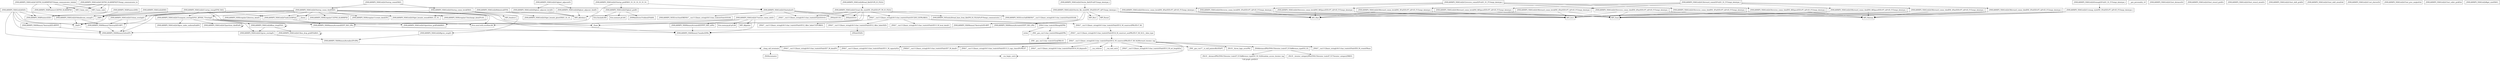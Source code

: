 digraph "Call graph: grid2d.ll" {
	label="Call graph: grid2d.ll";

	Node0x5633900b3960 [shape=record,label="{_ZN9LAMMPS_NS6Memory7destroyIiEEvRPPPT_}"];
	Node0x5633900b3960 -> Node0x56339009e5d0;
	Node0x56338fff0290 [shape=record,label="{_ZN9LAMMPS_NS6Grid2dC2EPNS_6LAMMPSEP19ompi_communicator_tii}"];
	Node0x56338fff0290 -> Node0x56339001db50;
	Node0x56338fff0290 -> Node0x56338fffb400;
	Node0x56338fff0290 -> Node0x56338ffe4b90;
	Node0x56338fff0290 -> Node0x563390025d00;
	Node0x56339001db50 [shape=record,label="{_ZN9LAMMPS_NS8PointersC2EPNS_6LAMMPSE}"];
	Node0x56338fffb400 [shape=record,label="{MPI_Comm_rank}"];
	Node0x56339003f270 [shape=record,label="{__gxx_personality_v0}"];
	Node0x56338ffe4b90 [shape=record,label="{MPI_Comm_size}"];
	Node0x56339002ed10 [shape=record,label="{_ZN9LAMMPS_NS6Grid2dC2EPNS_6LAMMPSEP19ompi_communicator_tiiiiiiiiii}"];
	Node0x56339002ed10 -> Node0x56339001db50;
	Node0x56339002ed10 -> Node0x56338fffb400;
	Node0x56339002ed10 -> Node0x56338ffe4b90;
	Node0x56339002ed10 -> Node0x56339002c070;
	Node0x56339002ed10 -> Node0x563390025d00;
	Node0x56339002c070 [shape=record,label="{_ZN9LAMMPS_NS6Grid2d10initializeEv}"];
	Node0x56339002c070 -> Node0x563390027fd0;
	Node0x56339002c070 -> Node0x563390067d80;
	Node0x56339002c070 -> Node0x5633900633a0;
	Node0x56339002c070 -> Node0x56339006d9e0;
	Node0x56339002c070 -> Node0x563390079390;
	Node0x56339002c070 -> Node0x5633900737b0;
	Node0x56338ff5cf10 [shape=record,label="{_ZN9LAMMPS_NS6Grid2d18proc_index_uniformEiidiPd}"];
	Node0x5633900adda0 [shape=record,label="{_ZN9LAMMPS_NS6Grid2dD2Ev}"];
	Node0x5633900adda0 -> Node0x5633900a8020;
	Node0x5633900adda0 -> Node0x5633900bf2b0;
	Node0x5633900adda0 -> Node0x56339009e5d0;
	Node0x5633900adda0 -> Node0x563390084cf0;
	Node0x5633900adda0 -> Node0x563390025d00;
	Node0x5633900adda0 -> Node0x5633900b3960;
	Node0x5633900adda0 -> Node0x5633900c5030;
	Node0x5633900a8020 [shape=record,label="{_ZN9LAMMPS_NS6Memory7destroyIiEEvRPT_}"];
	Node0x5633900a8020 -> Node0x56339009e5d0;
	Node0x5633900bf2b0 [shape=record,label="{__clang_call_terminate}"];
	Node0x5633900bf2b0 -> Node0x5633900b96f0;
	Node0x5633900bf2b0 -> Node0x5633900d5b10;
	Node0x5633900b96f0 [shape=record,label="{__cxa_begin_catch}"];
	Node0x5633900d5b10 [shape=record,label="{_ZSt9terminatev}"];
	Node0x56339009e5d0 [shape=record,label="{_ZN9LAMMPS_NS6Memory5sfreeEPv}"];
	Node0x563390084cf0 [shape=record,label="{_ZdaPv}"];
	Node0x563390101100 [shape=record,label="{_ZN9LAMMPS_NS6Grid2d13clean_overlapEv}"];
	Node0x563390101100 -> Node0x5633900a8020;
	Node0x563390101100 -> Node0x56339009e5d0;
	Node0x5633900c5030 [shape=record,label="{_ZN9LAMMPS_NS6Grid2d16deallocate_remapEv}"];
	Node0x5633900c5030 -> Node0x5633900a8020;
	Node0x5633900c5030 -> Node0x563390084cf0;
	Node0x5633900ea8a0 [shape=record,label="{_ZN9LAMMPS_NS6Grid2dD0Ev}"];
	Node0x5633900ea8a0 -> Node0x5633900e5b80;
	Node0x5633900e5b80 [shape=record,label="{_ZdlPv}"];
	Node0x5633900e13c0 [shape=record,label="{_ZN9LAMMPS_NS6Grid2d12set_distanceEd}"];
	Node0x5633900d6020 [shape=record,label="{_ZN9LAMMPS_NS6Grid2d16set_stencil_gridEii}"];
	Node0x56338ff5ec80 [shape=record,label="{_ZN9LAMMPS_NS6Grid2d16set_stencil_atomEii}"];
	Node0x56338ff4cef0 [shape=record,label="{_ZN9LAMMPS_NS6Grid2d14set_shift_gridEd}"];
	Node0x56338ff4d000 [shape=record,label="{_ZN9LAMMPS_NS6Grid2d14set_shift_atomEdd}"];
	Node0x563390126e80 [shape=record,label="{_ZN9LAMMPS_NS6Grid2d11set_yfactorEd}"];
	Node0x56338ff33140 [shape=record,label="{_ZN9LAMMPS_NS6Grid2d15set_proc_neighsEiiii}"];
	Node0x56338ff333c0 [shape=record,label="{_ZN9LAMMPS_NS6Grid2d15set_caller_gridEiiii}"];
	Node0x56338ff33b00 [shape=record,label="{_ZN9LAMMPS_NS6Grid2d9identicalEPS0_}"];
	Node0x56338ff33b00 -> Node0x56338ffb1880;
	Node0x56338ff33b00 -> Node0x5633901322a0;
	Node0x56338ff33b00 -> Node0x563390132150;
	Node0x56338ffb1880 [shape=record,label="{_ZN9LAMMPS_NS6Grid2d16get_bounds_ownedERiS1_S1_S1_}"];
	Node0x5633901322a0 [shape=record,label="{_ZN9LAMMPS_NS6Grid2d16get_bounds_ghostERiS1_S1_S1_}"];
	Node0x563390132150 [shape=record,label="{MPI_Allreduce}"];
	Node0x56338ff33720 [shape=record,label="{_ZN9LAMMPS_NS6Grid2d8get_sizeERiS1_}"];
	Node0x56338ff32c80 [shape=record,label="{_ZN9LAMMPS_NS6Grid2d10setup_gridERiS1_S1_S1_S1_S1_S1_S1_}"];
	Node0x56338ff32c80 -> Node0x56338ff5b360;
	Node0x56338ff32c80 -> Node0x56339002c070;
	Node0x56338ff32c80 -> Node0x56338ff8df20;
	Node0x56338ff5b360 [shape=record,label="{_ZN9LAMMPS_NS6Grid2d14partition_gridEidddiRiS1_}"];
	Node0x56338ff8df20 [shape=record,label="{_ZN9LAMMPS_NS6Grid2d10ghost_gridEv}"];
	Node0x56338ff8df20 -> Node0x56338ff6a870;
	Node0x56338ff8df20 -> Node0x56338ff60470;
	Node0x56338ff8df20 -> Node0x56338ff5ed00;
	Node0x563390079390 [shape=record,label="{_ZN9LAMMPS_NS5Error3oneERKNSt7__cxx1112basic_stringIcSt11char_traitsIcESaIcEEEiS8_}"];
	Node0x563390027fd0 [shape=record,label="{_ZNSaIcEC1Ev}"];
	Node0x563390067d80 [shape=record,label="{_ZNSt7__cxx1112basic_stringIcSt11char_traitsIcESaIcEEC2IS3_EEPKcRKS3_}"];
	Node0x563390067d80 -> Node0x56338ff90ba0;
	Node0x563390067d80 -> Node0x56338ff6c050;
	Node0x563390067d80 -> Node0x5633900b4de0;
	Node0x563390067d80 -> Node0x56339007a810;
	Node0x563390067d80 -> Node0x56338ff90c20;
	Node0x5633900737b0 [shape=record,label="{_ZNSt7__cxx1112basic_stringIcSt11char_traitsIcESaIcEED1Ev}"];
	Node0x56339006d9e0 [shape=record,label="{_ZNSaIcED1Ev}"];
	Node0x5633900633a0 [shape=record,label="{_ZN9LAMMPS_NS6Grid2d17extract_comm_infoEv}"];
	Node0x5633900633a0 -> Node0x56339010ef70;
	Node0x5633900633a0 -> Node0x563390141dc0;
	Node0x5633900633a0 -> Node0x56338ff339e0;
	Node0x5633900633a0 -> Node0x56338ff33820;
	Node0x5633900633a0 -> Node0x563390141e40;
	Node0x5633900633a0 -> Node0x56338ff34240;
	Node0x56338ff60470 [shape=record,label="{_ZN9MathExtra7tribboxEPddS0_}"];
	Node0x56338ff5ed00 [shape=record,label="{llvm.fmuladd.f64}"];
	Node0x56339010ef70 [shape=record,label="{llvm.umul.with.overflow.i64}"];
	Node0x563390141dc0 [shape=record,label="{_Znam}"];
	Node0x56338ff6a870 [shape=record,label="{llvm.memset.p0.i64}"];
	Node0x563390141e40 [shape=record,label="{llvm.memcpy.p0.p0.i64}"];
	Node0x56338ff34240 [shape=record,label="{_ZN9LAMMPS_NS6Memory6createIiEEPPPT_RS5_iiiPKc}"];
	Node0x56338ff34240 -> Node0x56338ff33820;
	Node0x56338ff33820 [shape=record,label="{_ZN9LAMMPS_NS6Memory7smallocElPKc}"];
	Node0x56338ff339e0 [shape=record,label="{MPI_Allgather}"];
	Node0x56338ff9e620 [shape=record,label="{_ZN9LAMMPS_NS6Grid2d10setup_commERiS1_}"];
	Node0x56338ff9e620 -> Node0x56338ff9a530;
	Node0x56338ff9e620 -> Node0x56338ff97210;
	Node0x56338ff9a530 [shape=record,label="{_ZN9LAMMPS_NS6Grid2d16setup_comm_brickERiS1_}"];
	Node0x56338ff9a530 -> Node0x56338ff50a90;
	Node0x56338ff9a530 -> Node0x563390132150;
	Node0x56338ff9a530 -> Node0x56338ff43500;
	Node0x56338ff9a530 -> Node0x56338ff40500;
	Node0x56338ff6c670 [shape=record,label="{_ZN9LAMMPS_NS6Grid2d18forward_comm_brickINS_4PairEEEvPT_iiiPvS5_P15ompi_datatype_t}"];
	Node0x56338ff6c670 -> Node0x56338ff76090;
	Node0x56338ff6c670 -> Node0x56338ff726a0;
	Node0x56338ff6c670 -> Node0x56338ff75000;
	Node0x56338ff6d470 [shape=record,label="{_ZN9LAMMPS_NS6Grid2d18forward_comm_brickINS_3FixEEEvPT_iiiPvS5_P15ompi_datatype_t}"];
	Node0x56338ff6d470 -> Node0x56338ff76090;
	Node0x56338ff6d470 -> Node0x56338ff726a0;
	Node0x56338ff6d470 -> Node0x56338ff75000;
	Node0x56338ff97210 [shape=record,label="{_ZN9LAMMPS_NS6Grid2d16setup_comm_tiledERiS1_}"];
	Node0x56338ff97210 -> Node0x56338ff498d0;
	Node0x56338ff97210 -> Node0x56338ff3bca0;
	Node0x56338ff97210 -> Node0x56338ff33820;
	Node0x56338ff97210 -> Node0x56338ff4d560;
	Node0x56338ff97210 -> Node0x56338ff4f040;
	Node0x56338ff97210 -> Node0x56338ff50d80;
	Node0x56338ff97210 -> Node0x56339009e5d0;
	Node0x56338ff97210 -> Node0x56338ff53c70;
	Node0x56338ff97210 -> Node0x56338ff54630;
	Node0x56338ff97210 -> Node0x5633900a8020;
	Node0x56338ff97210 -> Node0x563390101100;
	Node0x56338ff97210 -> Node0x563390141dc0;
	Node0x56338ff97210 -> Node0x56339010ef70;
	Node0x56338ff97210 -> Node0x56338ff43500;
	Node0x56338ff97210 -> Node0x5633900e5b80;
	Node0x56338ff40500 [shape=record,label="{_ZN9LAMMPS_NS6Grid2d9grow_swapEv}"];
	Node0x56338ff40500 -> Node0x56338ff58970;
	Node0x56338ff50a90 [shape=record,label="{MPI_Sendrecv}"];
	Node0x56338ff43500 [shape=record,label="{_ZN9LAMMPS_NS6Grid2d7indicesERPiiiii}"];
	Node0x56338ff43500 -> Node0x56338ff3bca0;
	Node0x56338ff498d0 [shape=record,label="{_ZN9LAMMPS_NS6Grid2d15compute_overlapEiPiS1_RPNS0_7OverlapE}"];
	Node0x56338ff498d0 -> Node0x56338ff3bca0;
	Node0x56338ff498d0 -> Node0x56338ff5cf10;
	Node0x56338ff498d0 -> Node0x56338ff60a60;
	Node0x56338ff498d0 -> Node0x56338ff5f2f0;
	Node0x56338ff498d0 -> Node0x56338ff5e170;
	Node0x56338ff498d0 -> Node0x56338ff5b360;
	Node0x56338ff3bca0 [shape=record,label="{_ZN9LAMMPS_NS6Memory6createIiEEPT_RS3_iPKc}"];
	Node0x56338ff3bca0 -> Node0x56338ff33820;
	Node0x56338ff4d560 [shape=record,label="{_Znwm}"];
	Node0x56338ff4f040 [shape=record,label="{_ZN9LAMMPS_NS9IrregularC1EPNS_6LAMMPSE}"];
	Node0x56338ff50d80 [shape=record,label="{_ZN9LAMMPS_NS9Irregular11create_dataEiPii}"];
	Node0x56338ff53c70 [shape=record,label="{_ZN9LAMMPS_NS9Irregular13exchange_dataEPciS1_}"];
	Node0x56338ff54630 [shape=record,label="{_ZN9LAMMPS_NS9Irregular12destroy_dataEv}"];
	Node0x56338ff66a90 [shape=record,label="{_ZN9LAMMPS_NS6Grid2d14ghost_adjacentEv}"];
	Node0x56338ff66a90 -> Node0x56338ff674e0;
	Node0x56338ff66a90 -> Node0x56338ff67750;
	Node0x56338ff674e0 [shape=record,label="{_ZN9LAMMPS_NS6Grid2d20ghost_adjacent_brickEv}"];
	Node0x56338ff674e0 -> Node0x563390132150;
	Node0x56338ff67750 [shape=record,label="{_ZN9LAMMPS_NS6Grid2d20ghost_adjacent_tiledEv}"];
	Node0x56338ff67750 -> Node0x563390132150;
	Node0x56338ff68d70 [shape=record,label="{_ZN9LAMMPS_NS6Grid2d12forward_commEiPviiiS1_S1_P15ompi_datatype_t}"];
	Node0x56338ff68d70 -> Node0x56338ff6a540;
	Node0x56338ff68d70 -> Node0x56338ff6c670;
	Node0x56338ff68d70 -> Node0x56338ff6d470;
	Node0x56338ff68d70 -> Node0x56338ff6df30;
	Node0x56338ff68d70 -> Node0x56338ff6f430;
	Node0x56338ff68d70 -> Node0x56338ff70940;
	Node0x56338ff6a540 [shape=record,label="{_ZN9LAMMPS_NS6Grid2d18forward_comm_brickINS_6KSpaceEEEvPT_iiiPvS5_P15ompi_datatype_t}"];
	Node0x56338ff6a540 -> Node0x56338ff76090;
	Node0x56338ff6a540 -> Node0x56338ff726a0;
	Node0x56338ff6a540 -> Node0x56338ff75000;
	Node0x56338ff6df30 [shape=record,label="{_ZN9LAMMPS_NS6Grid2d18forward_comm_tiledINS_6KSpaceEEEvPT_iiiPvS5_P15ompi_datatype_t}"];
	Node0x56338ff6df30 -> Node0x56338ff726a0;
	Node0x56338ff6df30 -> Node0x56338ff75000;
	Node0x56338ff6df30 -> Node0x563390142010;
	Node0x56338ff6f430 [shape=record,label="{_ZN9LAMMPS_NS6Grid2d18forward_comm_tiledINS_4PairEEEvPT_iiiPvS5_P15ompi_datatype_t}"];
	Node0x56338ff6f430 -> Node0x56338ff726a0;
	Node0x56338ff6f430 -> Node0x56338ff75000;
	Node0x56338ff6f430 -> Node0x563390142010;
	Node0x56338ff70940 [shape=record,label="{_ZN9LAMMPS_NS6Grid2d18forward_comm_tiledINS_3FixEEEvPT_iiiPvS5_P15ompi_datatype_t}"];
	Node0x56338ff70940 -> Node0x56338ff726a0;
	Node0x56338ff70940 -> Node0x56338ff75000;
	Node0x56338ff70940 -> Node0x563390142010;
	Node0x563390142330 [shape=record,label="{_ZN9LAMMPS_NS6Grid2d12reverse_commEiPviiiS1_S1_P15ompi_datatype_t}"];
	Node0x563390142330 -> Node0x5633901423b0;
	Node0x563390142330 -> Node0x563390142430;
	Node0x563390142330 -> Node0x5633901424b0;
	Node0x563390142330 -> Node0x563390142530;
	Node0x563390142330 -> Node0x5633901425b0;
	Node0x563390142330 -> Node0x563390142780;
	Node0x5633901423b0 [shape=record,label="{_ZN9LAMMPS_NS6Grid2d18reverse_comm_brickINS_6KSpaceEEEvPT_iiiPvS5_P15ompi_datatype_t}"];
	Node0x5633901423b0 -> Node0x56338ff76090;
	Node0x5633901423b0 -> Node0x56338ff726a0;
	Node0x5633901423b0 -> Node0x56338ff75000;
	Node0x563390142430 [shape=record,label="{_ZN9LAMMPS_NS6Grid2d18reverse_comm_brickINS_4PairEEEvPT_iiiPvS5_P15ompi_datatype_t}"];
	Node0x563390142430 -> Node0x56338ff76090;
	Node0x563390142430 -> Node0x56338ff726a0;
	Node0x563390142430 -> Node0x56338ff75000;
	Node0x5633901424b0 [shape=record,label="{_ZN9LAMMPS_NS6Grid2d18reverse_comm_brickINS_3FixEEEvPT_iiiPvS5_P15ompi_datatype_t}"];
	Node0x5633901424b0 -> Node0x56338ff76090;
	Node0x5633901424b0 -> Node0x56338ff726a0;
	Node0x5633901424b0 -> Node0x56338ff75000;
	Node0x563390142530 [shape=record,label="{_ZN9LAMMPS_NS6Grid2d18reverse_comm_tiledINS_6KSpaceEEEvPT_iiiPvS5_P15ompi_datatype_t}"];
	Node0x563390142530 -> Node0x56338ff726a0;
	Node0x563390142530 -> Node0x56338ff75000;
	Node0x563390142530 -> Node0x563390142010;
	Node0x5633901425b0 [shape=record,label="{_ZN9LAMMPS_NS6Grid2d18reverse_comm_tiledINS_4PairEEEvPT_iiiPvS5_P15ompi_datatype_t}"];
	Node0x5633901425b0 -> Node0x56338ff726a0;
	Node0x5633901425b0 -> Node0x56338ff75000;
	Node0x5633901425b0 -> Node0x563390142010;
	Node0x563390142780 [shape=record,label="{_ZN9LAMMPS_NS6Grid2d18reverse_comm_tiledINS_3FixEEEvPT_iiiPvS5_P15ompi_datatype_t}"];
	Node0x563390142780 -> Node0x56338ff726a0;
	Node0x563390142780 -> Node0x56338ff75000;
	Node0x563390142780 -> Node0x563390142010;
	Node0x563390143130 [shape=record,label="{_ZN9LAMMPS_NS6Grid2d11setup_remapEPS0_RiS2_}"];
	Node0x563390143130 -> Node0x5633900c5030;
	Node0x563390143130 -> Node0x56338ffb1880;
	Node0x563390143130 -> Node0x56338ff498d0;
	Node0x563390143130 -> Node0x56339010ef70;
	Node0x563390143130 -> Node0x563390141dc0;
	Node0x563390143130 -> Node0x56338ff43500;
	Node0x563390143130 -> Node0x563390101100;
	Node0x563390143130 -> Node0x563390084cf0;
	Node0x56338ff7c1a0 [shape=record,label="{_ZN9LAMMPS_NS6Grid2d11remap_styleINS_3FixEEEvPT_iiiPvS5_P15ompi_datatype_t}"];
	Node0x56338ff7c1a0 -> Node0x56338ff726a0;
	Node0x56338ff7c1a0 -> Node0x56338ff75000;
	Node0x56338ff7c1a0 -> Node0x563390142010;
	Node0x56338ff795e0 [shape=record,label="{_ZN9LAMMPS_NS6Grid2d5remapEiPviiiS1_S1_P15ompi_datatype_t}"];
	Node0x56338ff795e0 -> Node0x56338ff7c1a0;
	Node0x56338ff802e0 [shape=record,label="{_ZN9LAMMPS_NS6Grid2d9read_fileEiPvP8_IO_FILEii}"];
	Node0x56338ff802e0 -> Node0x56338ff840c0;
	Node0x56338ff840c0 [shape=record,label="{_ZN9LAMMPS_NS6Grid2d15read_file_styleINS_3FixEEEvPT_P8_IO_FILEii}"];
	Node0x56338ff840c0 -> Node0x563390141dc0;
	Node0x56338ff840c0 -> Node0x56338ff8a800;
	Node0x56338ff840c0 -> Node0x563390027fd0;
	Node0x56338ff840c0 -> Node0x563390067d80;
	Node0x56338ff840c0 -> Node0x563390084cf0;
	Node0x56338ff840c0 -> Node0x56338ff94e10;
	Node0x56338ff840c0 -> Node0x5633900737b0;
	Node0x56338ff840c0 -> Node0x56339006d9e0;
	Node0x56338ffa9f50 [shape=record,label="{_ZN9LAMMPS_NS6Grid2d10write_fileEiPviiiP15ompi_datatype_t}"];
	Node0x56338ffa9f50 -> Node0x56338ffaa740;
	Node0x56338ffaa740 [shape=record,label="{_ZN9LAMMPS_NS6Grid2d16write_file_styleINS_3FixEEEvPT_iiiP15ompi_datatype_t}"];
	Node0x56338ffaa740 -> Node0x563390132150;
	Node0x56338ffaa740 -> Node0x56338ffab1d0;
	Node0x56338ffaa740 -> Node0x56338ffafe30;
	Node0x56338ffaa740 -> Node0x56338ff726a0;
	Node0x56338ffaa740 -> Node0x56338ff75000;
	Node0x56338ffaa740 -> Node0x56338ff76090;
	Node0x56338ffaa740 -> Node0x56338ffae3b0;
	Node0x56338ffaa740 -> Node0x56338ffaefd0;
	Node0x56338ff5e170 [shape=record,label="{_ZN9LAMMPS_NS6Grid2d12grow_overlapEv}"];
	Node0x56338ff5e170 -> Node0x56338ff58970;
	Node0x56338ff5f2f0 [shape=record,label="{_ZN9LAMMPS_NS6Grid2d8box_dropEPiS1_}"];
	Node0x56338ff5f2f0 -> Node0x56338ffb1120;
	Node0x56338ff5f2f0 -> Node0x56338ff5e170;
	Node0x56338ff5f2f0 -> Node0x56338ff5f2f0;
	Node0x56338ff60a60 [shape=record,label="{_ZN9LAMMPS_NS6Grid2d15partition_tiledEiiiPi}"];
	Node0x56338ff60a60 -> Node0x56338ff60a60;
	Node0x56338ffb1120 [shape=record,label="{_ZN9LAMMPS_NS6Grid2d13box_drop_gridEPiiiRiS1_}"];
	Node0x56338ffb1120 -> Node0x56338ffb1120;
	Node0x56338ff58970 [shape=record,label="{_ZN9LAMMPS_NS6Memory8sreallocEPvlPKc}"];
	Node0x563390025d00 [shape=record,label="{_ZN9LAMMPS_NS8PointersD2Ev}"];
	Node0x56338ffb7870 [shape=record,label="{_ZN9LAMMPS_NS8PointersD0Ev}"];
	Node0x56338ffb7870 -> Node0x563390025d00;
	Node0x56338ffb7870 -> Node0x5633900e5b80;
	Node0x56338ff90ba0 [shape=record,label="{_ZNSt7__cxx1112basic_stringIcSt11char_traitsIcESaIcEE13_M_local_dataEv}"];
	Node0x56338ff6c050 [shape=record,label="{_ZNSt7__cxx1112basic_stringIcSt11char_traitsIcESaIcEE12_Alloc_hiderC1EPcRKS3_}"];
	Node0x56339007a810 [shape=record,label="{_ZNSt7__cxx1112basic_stringIcSt11char_traitsIcESaIcEE12_M_constructIPKcEEvT_S8_}"];
	Node0x56339007a810 -> Node0x56338ffb7a70;
	Node0x5633900b4de0 [shape=record,label="{_ZNSt11char_traitsIcE6lengthEPKc}"];
	Node0x5633900b4de0 -> Node0x56338ffba010;
	Node0x5633900b4de0 -> Node0x56338ffbdec0;
	Node0x56338ff90c20 [shape=record,label="{_ZNSt7__cxx1112basic_stringIcSt11char_traitsIcESaIcEE12_Alloc_hiderD2Ev}"];
	Node0x56338ff90c20 -> Node0x56338ffbe4d0;
	Node0x56338ffb7a70 [shape=record,label="{_ZNSt7__cxx1112basic_stringIcSt11char_traitsIcESaIcEE16_M_construct_auxIPKcEEvT_S8_St12__false_type}"];
	Node0x56338ffb7a70 -> Node0x56338ffc04b0;
	Node0x56338ffc04b0 [shape=record,label="{_ZNSt7__cxx1112basic_stringIcSt11char_traitsIcESaIcEE12_M_constructIPKcEEvT_S8_St20forward_iterator_tag}"];
	Node0x56338ffc04b0 -> Node0x56338ffc4540;
	Node0x56338ffc04b0 -> Node0x56338ffca700;
	Node0x56338ffc04b0 -> Node0x56338ffcc310;
	Node0x56338ffc04b0 -> Node0x5633900fad30;
	Node0x56338ffc04b0 -> Node0x56338ffcf2f0;
	Node0x56338ffc04b0 -> Node0x56338ffd2e30;
	Node0x56338ffc04b0 -> Node0x56338ffd5ef0;
	Node0x56338ffc04b0 -> Node0x56338ffd7d70;
	Node0x56338ffc04b0 -> Node0x5633900b96f0;
	Node0x56338ffc04b0 -> Node0x56338ffd9bf0;
	Node0x56338ffc04b0 -> Node0x56338ffdc670;
	Node0x56338ffc04b0 -> Node0x56338ffdf6f0;
	Node0x56338ffc04b0 -> Node0x56338ffe3150;
	Node0x56338ffc04b0 -> Node0x5633900bf2b0;
	Node0x56338ffc4540 [shape=record,label="{_ZN9__gnu_cxx17__is_null_pointerIKcEEbPT_}"];
	Node0x56338ffca700 [shape=record,label="{_ZSt19__throw_logic_errorPKc}"];
	Node0x56338ffcc310 [shape=record,label="{_ZSt8distanceIPKcENSt15iterator_traitsIT_E15difference_typeES3_S3_}"];
	Node0x56338ffcc310 -> Node0x56338ffe4de0;
	Node0x56338ffcc310 -> Node0x56338ffe8270;
	Node0x56338ffcf2f0 [shape=record,label="{_ZNSt7__cxx1112basic_stringIcSt11char_traitsIcESaIcEE7_M_dataEPc}"];
	Node0x5633900fad30 [shape=record,label="{_ZNSt7__cxx1112basic_stringIcSt11char_traitsIcESaIcEE9_M_createERmm}"];
	Node0x56338ffd2e30 [shape=record,label="{_ZNSt7__cxx1112basic_stringIcSt11char_traitsIcESaIcEE11_M_capacityEm}"];
	Node0x56338ffd7d70 [shape=record,label="{_ZNSt7__cxx1112basic_stringIcSt11char_traitsIcESaIcEE13_S_copy_charsEPcPKcS7_}"];
	Node0x56338ffd5ef0 [shape=record,label="{_ZNKSt7__cxx1112basic_stringIcSt11char_traitsIcESaIcEE7_M_dataEv}"];
	Node0x56338ffd9bf0 [shape=record,label="{_ZNSt7__cxx1112basic_stringIcSt11char_traitsIcESaIcEE10_M_disposeEv}"];
	Node0x56338ffdc670 [shape=record,label="{__cxa_rethrow}"];
	Node0x56338ffdf6f0 [shape=record,label="{__cxa_end_catch}"];
	Node0x56338ffe3150 [shape=record,label="{_ZNSt7__cxx1112basic_stringIcSt11char_traitsIcESaIcEE13_M_set_lengthEm}"];
	Node0x56338ffe8270 [shape=record,label="{_ZSt10__distanceIPKcENSt15iterator_traitsIT_E15difference_typeES3_S3_St26random_access_iterator_tag}"];
	Node0x56338ffe4de0 [shape=record,label="{_ZSt19__iterator_categoryIPKcENSt15iterator_traitsIT_E17iterator_categoryERKS3_}"];
	Node0x56338ffba010 [shape=record,label="{_ZN9__gnu_cxx11char_traitsIcE6lengthEPKc}"];
	Node0x56338ffba010 -> Node0x56338fffc2e0;
	Node0x56338ffbdec0 [shape=record,label="{strlen}"];
	Node0x56338fffc2e0 [shape=record,label="{_ZN9__gnu_cxx11char_traitsIcE2eqERKcS3_}"];
	Node0x56338ffbe4d0 [shape=record,label="{_ZNSaIcED2Ev}"];
	Node0x56338ff726a0 [shape=record,label="{MPI_Irecv}"];
	Node0x56338ff75000 [shape=record,label="{MPI_Send}"];
	Node0x56338ff76090 [shape=record,label="{MPI_Wait}"];
	Node0x563390142010 [shape=record,label="{MPI_Waitany}"];
	Node0x56338ff8a800 [shape=record,label="{_ZN9LAMMPS_NS5utils20read_lines_from_fileEP8_IO_FILEiiPciP19ompi_communicator_t}"];
	Node0x56338ff94e10 [shape=record,label="{_ZN9LAMMPS_NS5Error3allERKNSt7__cxx1112basic_stringIcSt11char_traitsIcESaIcEEEiS8_}"];
	Node0x56338ffab1d0 [shape=record,label="{_ZN9LAMMPS_NS6Memory6createIcEEPT_RS3_iPKc}"];
	Node0x56338ffab1d0 -> Node0x56338ff33820;
	Node0x56338ffae3b0 [shape=record,label="{MPI_Recv}"];
	Node0x56338ffaefd0 [shape=record,label="{MPI_Rsend}"];
	Node0x56338ffafe30 [shape=record,label="{_ZN9LAMMPS_NS6Memory7destroyIcEEvRPT_}"];
	Node0x56338ffafe30 -> Node0x56339009e5d0;
}
